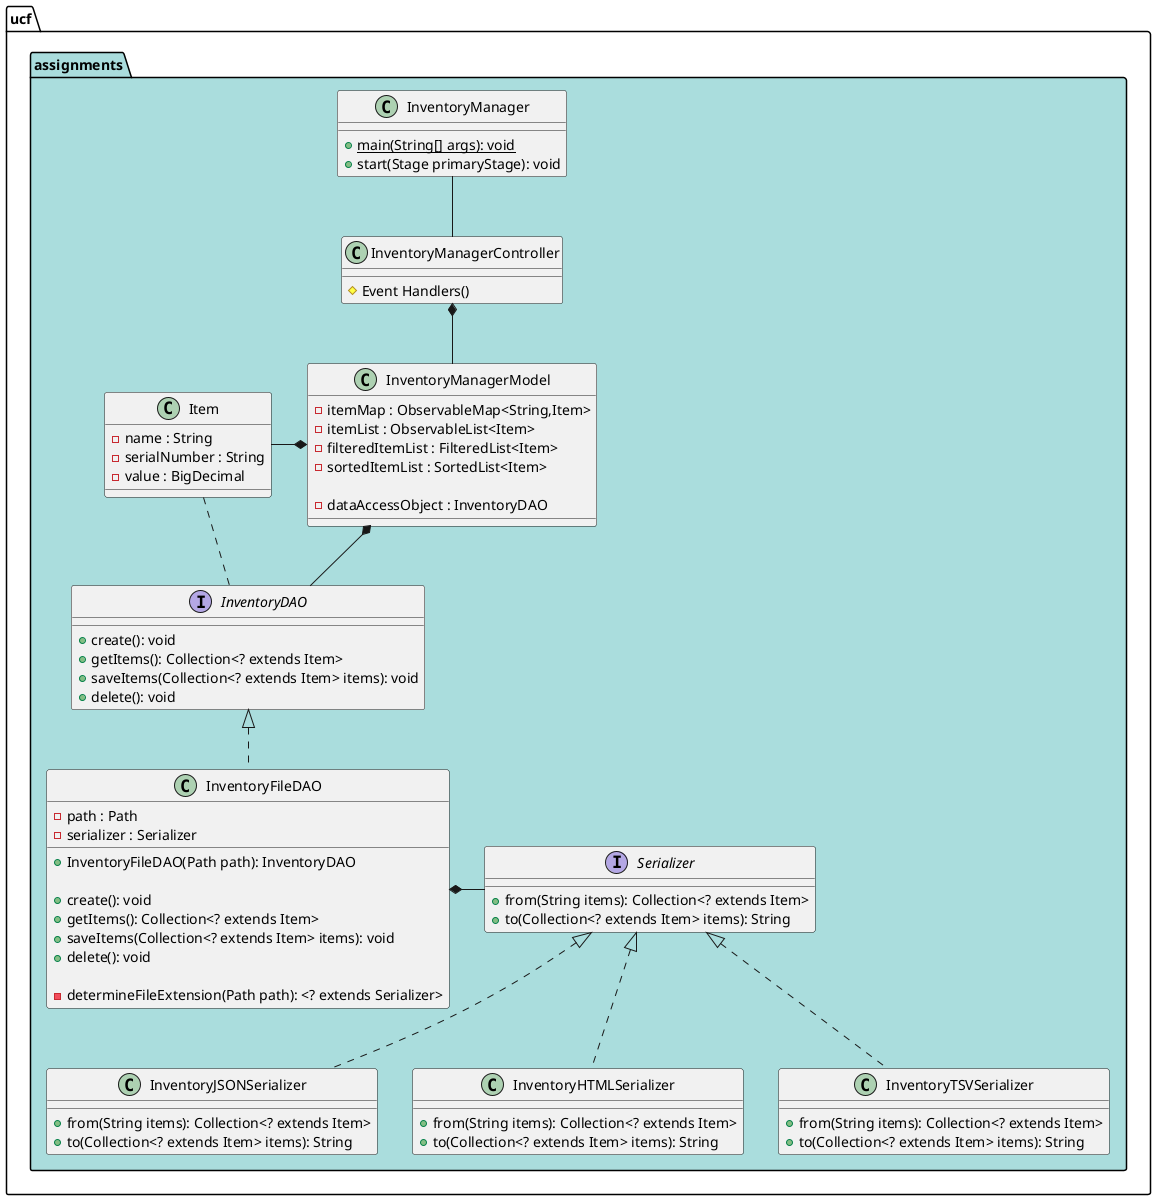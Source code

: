@startuml

package ucf.assignments #ADD {

    class InventoryManager {
        + {static} main(String[] args): void
        + start(Stage primaryStage): void
    }

    interface Serializer {
        + from(String items): Collection<? extends Item>
        + to(Collection<? extends Item> items): String
    }

    class InventoryJSONSerializer {
        + from(String items): Collection<? extends Item>
        + to(Collection<? extends Item> items): String
    }

    class InventoryHTMLSerializer {
        + from(String items): Collection<? extends Item>
        + to(Collection<? extends Item> items): String
    }

    class InventoryTSVSerializer {
        + from(String items): Collection<? extends Item>
        + to(Collection<? extends Item> items): String
    }

    class InventoryManagerModel {
        - itemMap : ObservableMap<String,Item>
        - itemList : ObservableList<Item>
        - filteredItemList : FilteredList<Item>
        - sortedItemList : SortedList<Item>

        - dataAccessObject : InventoryDAO
    }

    class Item {
        - name : String
        - serialNumber : String
        - value : BigDecimal
    }

    class InventoryManagerController {
         # Event Handlers()
    }

    interface InventoryDAO {
        + create(): void
        + getItems(): Collection<? extends Item>
        + saveItems(Collection<? extends Item> items): void
        + delete(): void
    }

    class InventoryFileDAO {
        - path : Path
        - serializer : Serializer

        + InventoryFileDAO(Path path): InventoryDAO

        + create(): void
        + getItems(): Collection<? extends Item>
        + saveItems(Collection<? extends Item> items): void
        + delete(): void

        - determineFileExtension(Path path): <? extends Serializer>
    }
}

InventoryManager -- InventoryManagerController
InventoryManagerController *-- InventoryManagerModel
InventoryManagerModel *-- InventoryDAO
Item -* InventoryManagerModel
InventoryFileDAO *- Serializer
Serializer <|.. InventoryJSONSerializer
Serializer <|.. InventoryHTMLSerializer
Serializer <|.. InventoryTSVSerializer
InventoryDAO <|.. InventoryFileDAO
Item .. InventoryDAO

@enduml